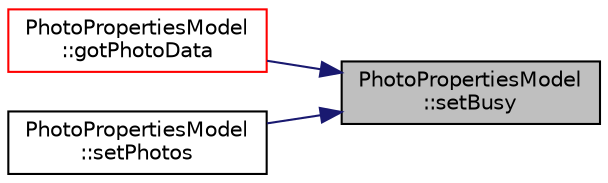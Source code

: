 digraph "PhotoPropertiesModel::setBusy"
{
 // LATEX_PDF_SIZE
  edge [fontname="Helvetica",fontsize="10",labelfontname="Helvetica",labelfontsize="10"];
  node [fontname="Helvetica",fontsize="10",shape=record];
  rankdir="RL";
  Node1 [label="PhotoPropertiesModel\l::setBusy",height=0.2,width=0.4,color="black", fillcolor="grey75", style="filled", fontcolor="black",tooltip=" "];
  Node1 -> Node2 [dir="back",color="midnightblue",fontsize="10",style="solid",fontname="Helvetica"];
  Node2 [label="PhotoPropertiesModel\l::gotPhotoData",height=0.2,width=0.4,color="red", fillcolor="white", style="filled",URL="$class_photo_properties_model.html#a7bd2e4c9a2287916636b0f8ea74aff0e",tooltip=" "];
  Node1 -> Node4 [dir="back",color="midnightblue",fontsize="10",style="solid",fontname="Helvetica"];
  Node4 [label="PhotoPropertiesModel\l::setPhotos",height=0.2,width=0.4,color="black", fillcolor="white", style="filled",URL="$class_photo_properties_model.html#a116fc316e6f2db9d78bb2e4c2a4acfd6",tooltip=" "];
}
